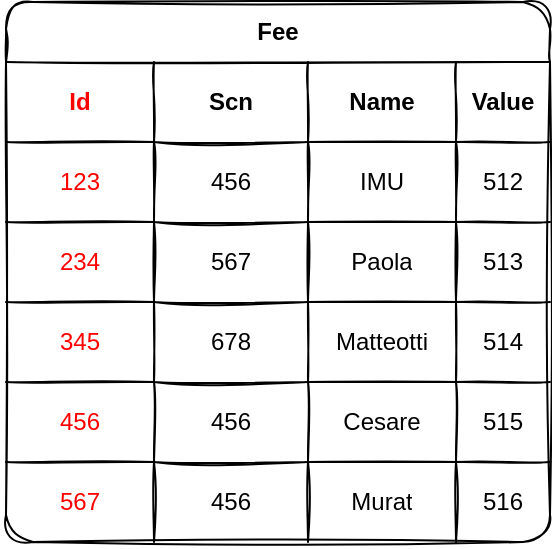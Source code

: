 <mxfile version="14.6.13" type="device"><diagram id="g09-pikMtnhIkaGVzktw" name="Page-1"><mxGraphModel dx="1106" dy="892" grid="1" gridSize="10" guides="1" tooltips="1" connect="1" arrows="1" fold="1" page="1" pageScale="1" pageWidth="827" pageHeight="1169" math="0" shadow="0"><root><mxCell id="0"/><mxCell id="1" parent="0"/><mxCell id="E7FxAorP3iMMDJ9GDd4d-14" value="Fee" style="shape=table;html=1;whiteSpace=wrap;startSize=30;container=1;collapsible=0;childLayout=tableLayout;fontStyle=1;align=center;sketch=1;rounded=1;" parent="1" vertex="1"><mxGeometry x="160" y="90" width="272" height="270" as="geometry"/></mxCell><mxCell id="E7FxAorP3iMMDJ9GDd4d-15" value="" style="shape=partialRectangle;html=1;whiteSpace=wrap;collapsible=0;dropTarget=0;pointerEvents=0;fillColor=none;top=0;left=0;bottom=0;right=0;points=[[0,0.5],[1,0.5]];portConstraint=eastwest;" parent="E7FxAorP3iMMDJ9GDd4d-14" vertex="1"><mxGeometry y="30" width="272" height="40" as="geometry"/></mxCell><mxCell id="2q8O0rnFzR2sNGVQxhfm-1" value="Id" style="shape=partialRectangle;html=1;whiteSpace=wrap;connectable=0;top=0;left=0;bottom=0;right=0;overflow=hidden;fontStyle=1;strokeColor=#FF0000;fillColor=none;strokeWidth=5;fontColor=#FF0000;" parent="E7FxAorP3iMMDJ9GDd4d-15" vertex="1"><mxGeometry width="74" height="40" as="geometry"/></mxCell><mxCell id="E7FxAorP3iMMDJ9GDd4d-16" value="Scn" style="shape=partialRectangle;html=1;whiteSpace=wrap;connectable=0;fillColor=none;top=0;left=0;bottom=0;right=0;overflow=hidden;fontStyle=1" parent="E7FxAorP3iMMDJ9GDd4d-15" vertex="1"><mxGeometry x="74" width="77" height="40" as="geometry"/></mxCell><mxCell id="E7FxAorP3iMMDJ9GDd4d-17" value="Name" style="shape=partialRectangle;html=1;whiteSpace=wrap;connectable=0;fillColor=none;top=0;left=0;bottom=0;right=0;overflow=hidden;fontStyle=1" parent="E7FxAorP3iMMDJ9GDd4d-15" vertex="1"><mxGeometry x="151" width="74" height="40" as="geometry"/></mxCell><mxCell id="E7FxAorP3iMMDJ9GDd4d-49" value="Value" style="shape=partialRectangle;html=1;whiteSpace=wrap;connectable=0;fillColor=none;top=0;left=0;bottom=0;right=0;overflow=hidden;fontStyle=1" parent="E7FxAorP3iMMDJ9GDd4d-15" vertex="1"><mxGeometry x="225" width="47" height="40" as="geometry"/></mxCell><mxCell id="PZELTuTEDR58YMjqQzx3-1" style="shape=partialRectangle;html=1;whiteSpace=wrap;collapsible=0;dropTarget=0;pointerEvents=0;fillColor=none;top=0;left=0;bottom=0;right=0;points=[[0,0.5],[1,0.5]];portConstraint=eastwest;" vertex="1" parent="E7FxAorP3iMMDJ9GDd4d-14"><mxGeometry y="70" width="272" height="40" as="geometry"/></mxCell><mxCell id="PZELTuTEDR58YMjqQzx3-2" value="123" style="shape=partialRectangle;html=1;whiteSpace=wrap;connectable=0;top=0;left=0;bottom=0;right=0;overflow=hidden;strokeColor=#FF0000;fillColor=none;strokeWidth=5;fontColor=#FF0000;" vertex="1" parent="PZELTuTEDR58YMjqQzx3-1"><mxGeometry width="74" height="40" as="geometry"/></mxCell><mxCell id="PZELTuTEDR58YMjqQzx3-3" value="456" style="shape=partialRectangle;html=1;whiteSpace=wrap;connectable=0;fillColor=none;top=0;left=0;bottom=0;right=0;overflow=hidden;" vertex="1" parent="PZELTuTEDR58YMjqQzx3-1"><mxGeometry x="74" width="77" height="40" as="geometry"/></mxCell><mxCell id="PZELTuTEDR58YMjqQzx3-4" value="IMU" style="shape=partialRectangle;html=1;whiteSpace=wrap;connectable=0;fillColor=none;top=0;left=0;bottom=0;right=0;overflow=hidden;" vertex="1" parent="PZELTuTEDR58YMjqQzx3-1"><mxGeometry x="151" width="74" height="40" as="geometry"/></mxCell><mxCell id="PZELTuTEDR58YMjqQzx3-5" value="512" style="shape=partialRectangle;html=1;whiteSpace=wrap;connectable=0;fillColor=none;top=0;left=0;bottom=0;right=0;overflow=hidden;" vertex="1" parent="PZELTuTEDR58YMjqQzx3-1"><mxGeometry x="225" width="47" height="40" as="geometry"/></mxCell><mxCell id="E7FxAorP3iMMDJ9GDd4d-19" value="" style="shape=partialRectangle;html=1;whiteSpace=wrap;collapsible=0;dropTarget=0;pointerEvents=0;fillColor=none;top=0;left=0;bottom=0;right=0;points=[[0,0.5],[1,0.5]];portConstraint=eastwest;" parent="E7FxAorP3iMMDJ9GDd4d-14" vertex="1"><mxGeometry y="110" width="272" height="40" as="geometry"/></mxCell><mxCell id="2q8O0rnFzR2sNGVQxhfm-2" value="234" style="shape=partialRectangle;html=1;whiteSpace=wrap;connectable=0;top=0;left=0;bottom=0;right=0;overflow=hidden;strokeColor=#FF0000;fillColor=none;strokeWidth=5;fontColor=#FF0000;" parent="E7FxAorP3iMMDJ9GDd4d-19" vertex="1"><mxGeometry width="74" height="40" as="geometry"/></mxCell><mxCell id="E7FxAorP3iMMDJ9GDd4d-20" value="567" style="shape=partialRectangle;html=1;whiteSpace=wrap;connectable=0;fillColor=none;top=0;left=0;bottom=0;right=0;overflow=hidden;" parent="E7FxAorP3iMMDJ9GDd4d-19" vertex="1"><mxGeometry x="74" width="77" height="40" as="geometry"/></mxCell><mxCell id="E7FxAorP3iMMDJ9GDd4d-21" value="Paola" style="shape=partialRectangle;html=1;whiteSpace=wrap;connectable=0;fillColor=none;top=0;left=0;bottom=0;right=0;overflow=hidden;" parent="E7FxAorP3iMMDJ9GDd4d-19" vertex="1"><mxGeometry x="151" width="74" height="40" as="geometry"/></mxCell><mxCell id="E7FxAorP3iMMDJ9GDd4d-50" value="513" style="shape=partialRectangle;html=1;whiteSpace=wrap;connectable=0;fillColor=none;top=0;left=0;bottom=0;right=0;overflow=hidden;" parent="E7FxAorP3iMMDJ9GDd4d-19" vertex="1"><mxGeometry x="225" width="47" height="40" as="geometry"/></mxCell><mxCell id="E7FxAorP3iMMDJ9GDd4d-23" value="" style="shape=partialRectangle;html=1;whiteSpace=wrap;collapsible=0;dropTarget=0;pointerEvents=0;fillColor=none;top=0;left=0;bottom=0;right=0;points=[[0,0.5],[1,0.5]];portConstraint=eastwest;" parent="E7FxAorP3iMMDJ9GDd4d-14" vertex="1"><mxGeometry y="150" width="272" height="40" as="geometry"/></mxCell><mxCell id="2q8O0rnFzR2sNGVQxhfm-3" value="345" style="shape=partialRectangle;html=1;whiteSpace=wrap;connectable=0;top=0;left=0;bottom=0;right=0;overflow=hidden;strokeColor=#FF0000;fillColor=none;strokeWidth=5;fontColor=#FF0000;" parent="E7FxAorP3iMMDJ9GDd4d-23" vertex="1"><mxGeometry width="74" height="40" as="geometry"/></mxCell><mxCell id="E7FxAorP3iMMDJ9GDd4d-24" value="678" style="shape=partialRectangle;html=1;whiteSpace=wrap;connectable=0;fillColor=none;top=0;left=0;bottom=0;right=0;overflow=hidden;" parent="E7FxAorP3iMMDJ9GDd4d-23" vertex="1"><mxGeometry x="74" width="77" height="40" as="geometry"/></mxCell><mxCell id="E7FxAorP3iMMDJ9GDd4d-25" value="Matteotti" style="shape=partialRectangle;html=1;whiteSpace=wrap;connectable=0;fillColor=none;top=0;left=0;bottom=0;right=0;overflow=hidden;" parent="E7FxAorP3iMMDJ9GDd4d-23" vertex="1"><mxGeometry x="151" width="74" height="40" as="geometry"/></mxCell><mxCell id="E7FxAorP3iMMDJ9GDd4d-51" value="514" style="shape=partialRectangle;html=1;whiteSpace=wrap;connectable=0;fillColor=none;top=0;left=0;bottom=0;right=0;overflow=hidden;" parent="E7FxAorP3iMMDJ9GDd4d-23" vertex="1"><mxGeometry x="225" width="47" height="40" as="geometry"/></mxCell><mxCell id="E7FxAorP3iMMDJ9GDd4d-61" style="shape=partialRectangle;html=1;whiteSpace=wrap;collapsible=0;dropTarget=0;pointerEvents=0;fillColor=none;top=0;left=0;bottom=0;right=0;points=[[0,0.5],[1,0.5]];portConstraint=eastwest;" parent="E7FxAorP3iMMDJ9GDd4d-14" vertex="1"><mxGeometry y="190" width="272" height="40" as="geometry"/></mxCell><mxCell id="2q8O0rnFzR2sNGVQxhfm-4" value="456" style="shape=partialRectangle;html=1;whiteSpace=wrap;connectable=0;top=0;left=0;bottom=0;right=0;overflow=hidden;strokeColor=#FF0000;fillColor=none;strokeWidth=5;fontColor=#FF0000;" parent="E7FxAorP3iMMDJ9GDd4d-61" vertex="1"><mxGeometry width="74" height="40" as="geometry"/></mxCell><mxCell id="E7FxAorP3iMMDJ9GDd4d-62" value="456" style="shape=partialRectangle;html=1;whiteSpace=wrap;connectable=0;fillColor=none;top=0;left=0;bottom=0;right=0;overflow=hidden;" parent="E7FxAorP3iMMDJ9GDd4d-61" vertex="1"><mxGeometry x="74" width="77" height="40" as="geometry"/></mxCell><mxCell id="E7FxAorP3iMMDJ9GDd4d-63" value="Cesare" style="shape=partialRectangle;html=1;whiteSpace=wrap;connectable=0;fillColor=none;top=0;left=0;bottom=0;right=0;overflow=hidden;" parent="E7FxAorP3iMMDJ9GDd4d-61" vertex="1"><mxGeometry x="151" width="74" height="40" as="geometry"/></mxCell><mxCell id="E7FxAorP3iMMDJ9GDd4d-64" value="515" style="shape=partialRectangle;html=1;whiteSpace=wrap;connectable=0;fillColor=none;top=0;left=0;bottom=0;right=0;overflow=hidden;" parent="E7FxAorP3iMMDJ9GDd4d-61" vertex="1"><mxGeometry x="225" width="47" height="40" as="geometry"/></mxCell><mxCell id="E7FxAorP3iMMDJ9GDd4d-55" style="shape=partialRectangle;html=1;whiteSpace=wrap;collapsible=0;dropTarget=0;pointerEvents=0;fillColor=none;top=0;left=0;bottom=0;right=0;points=[[0,0.5],[1,0.5]];portConstraint=eastwest;" parent="E7FxAorP3iMMDJ9GDd4d-14" vertex="1"><mxGeometry y="230" width="272" height="40" as="geometry"/></mxCell><mxCell id="2q8O0rnFzR2sNGVQxhfm-5" value="567" style="shape=partialRectangle;html=1;whiteSpace=wrap;connectable=0;top=0;left=0;bottom=0;right=0;overflow=hidden;strokeColor=#FF0000;fillColor=none;strokeWidth=5;fontColor=#FF0000;" parent="E7FxAorP3iMMDJ9GDd4d-55" vertex="1"><mxGeometry width="74" height="40" as="geometry"/></mxCell><mxCell id="E7FxAorP3iMMDJ9GDd4d-56" value="456" style="shape=partialRectangle;html=1;whiteSpace=wrap;connectable=0;fillColor=none;top=0;left=0;bottom=0;right=0;overflow=hidden;" parent="E7FxAorP3iMMDJ9GDd4d-55" vertex="1"><mxGeometry x="74" width="77" height="40" as="geometry"/></mxCell><mxCell id="E7FxAorP3iMMDJ9GDd4d-57" value="Murat" style="shape=partialRectangle;html=1;whiteSpace=wrap;connectable=0;fillColor=none;top=0;left=0;bottom=0;right=0;overflow=hidden;" parent="E7FxAorP3iMMDJ9GDd4d-55" vertex="1"><mxGeometry x="151" width="74" height="40" as="geometry"/></mxCell><mxCell id="E7FxAorP3iMMDJ9GDd4d-58" value="516" style="shape=partialRectangle;html=1;whiteSpace=wrap;connectable=0;fillColor=none;top=0;left=0;bottom=0;right=0;overflow=hidden;" parent="E7FxAorP3iMMDJ9GDd4d-55" vertex="1"><mxGeometry x="225" width="47" height="40" as="geometry"/></mxCell></root></mxGraphModel></diagram></mxfile>